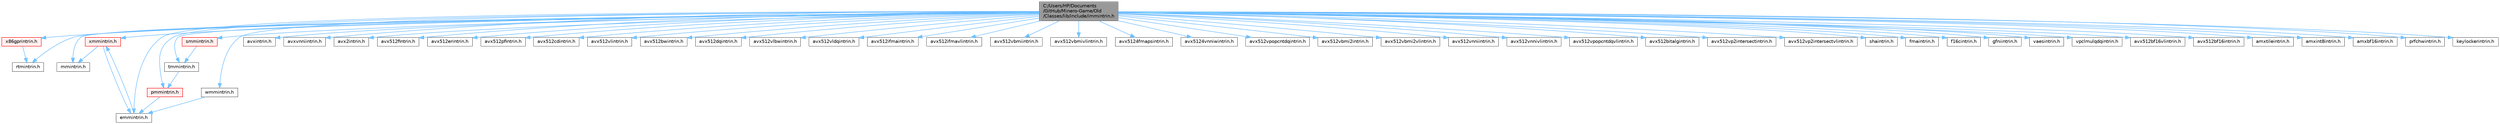 digraph "C:/Users/HP/Documents/GitHub/Minero-Game/Old/Classes/lib/include/immintrin.h"
{
 // LATEX_PDF_SIZE
  bgcolor="transparent";
  edge [fontname=Helvetica,fontsize=10,labelfontname=Helvetica,labelfontsize=10];
  node [fontname=Helvetica,fontsize=10,shape=box,height=0.2,width=0.4];
  Node1 [id="Node000001",label="C:/Users/HP/Documents\l/GitHub/Minero-Game/Old\l/Classes/lib/include/immintrin.h",height=0.2,width=0.4,color="gray40", fillcolor="grey60", style="filled", fontcolor="black",tooltip=" "];
  Node1 -> Node2 [id="edge115_Node000001_Node000002",color="steelblue1",style="solid",tooltip=" "];
  Node2 [id="Node000002",label="x86gprintrin.h",height=0.2,width=0.4,color="red", fillcolor="#FFF0F0", style="filled",URL="$_old_2_classes_2lib_2include_2x86gprintrin_8h.html",tooltip=" "];
  Node2 -> Node24 [id="edge116_Node000002_Node000024",color="steelblue1",style="solid",tooltip=" "];
  Node24 [id="Node000024",label="rtmintrin.h",height=0.2,width=0.4,color="grey40", fillcolor="white", style="filled",URL="$_old_2_classes_2lib_2include_2rtmintrin_8h.html",tooltip=" "];
  Node1 -> Node38 [id="edge117_Node000001_Node000038",color="steelblue1",style="solid",tooltip=" "];
  Node38 [id="Node000038",label="mmintrin.h",height=0.2,width=0.4,color="grey40", fillcolor="white", style="filled",URL="$_old_2_classes_2lib_2include_2mmintrin_8h.html",tooltip=" "];
  Node1 -> Node39 [id="edge118_Node000001_Node000039",color="steelblue1",style="solid",tooltip=" "];
  Node39 [id="Node000039",label="xmmintrin.h",height=0.2,width=0.4,color="red", fillcolor="#FFF0F0", style="filled",URL="$_old_2_classes_2lib_2include_2xmmintrin_8h.html",tooltip=" "];
  Node39 -> Node38 [id="edge119_Node000039_Node000038",color="steelblue1",style="solid",tooltip=" "];
  Node39 -> Node42 [id="edge120_Node000039_Node000042",color="steelblue1",style="solid",tooltip=" "];
  Node42 [id="Node000042",label="emmintrin.h",height=0.2,width=0.4,color="grey40", fillcolor="white", style="filled",URL="$_old_2_classes_2lib_2include_2emmintrin_8h.html",tooltip=" "];
  Node42 -> Node39 [id="edge121_Node000042_Node000039",color="steelblue1",style="solid",tooltip=" "];
  Node1 -> Node42 [id="edge122_Node000001_Node000042",color="steelblue1",style="solid",tooltip=" "];
  Node1 -> Node43 [id="edge123_Node000001_Node000043",color="steelblue1",style="solid",tooltip=" "];
  Node43 [id="Node000043",label="pmmintrin.h",height=0.2,width=0.4,color="red", fillcolor="#FFF0F0", style="filled",URL="$_old_2_classes_2lib_2include_2pmmintrin_8h.html",tooltip=" "];
  Node43 -> Node42 [id="edge124_Node000043_Node000042",color="steelblue1",style="solid",tooltip=" "];
  Node1 -> Node44 [id="edge125_Node000001_Node000044",color="steelblue1",style="solid",tooltip=" "];
  Node44 [id="Node000044",label="tmmintrin.h",height=0.2,width=0.4,color="grey40", fillcolor="white", style="filled",URL="$_old_2_classes_2lib_2include_2tmmintrin_8h.html",tooltip=" "];
  Node44 -> Node43 [id="edge126_Node000044_Node000043",color="steelblue1",style="solid",tooltip=" "];
  Node1 -> Node45 [id="edge127_Node000001_Node000045",color="steelblue1",style="solid",tooltip=" "];
  Node45 [id="Node000045",label="smmintrin.h",height=0.2,width=0.4,color="red", fillcolor="#FFF0F0", style="filled",URL="$_old_2_classes_2lib_2include_2smmintrin_8h.html",tooltip=" "];
  Node45 -> Node44 [id="edge128_Node000045_Node000044",color="steelblue1",style="solid",tooltip=" "];
  Node1 -> Node46 [id="edge129_Node000001_Node000046",color="steelblue1",style="solid",tooltip=" "];
  Node46 [id="Node000046",label="wmmintrin.h",height=0.2,width=0.4,color="grey40", fillcolor="white", style="filled",URL="$_old_2_classes_2lib_2include_2wmmintrin_8h.html",tooltip=" "];
  Node46 -> Node42 [id="edge130_Node000046_Node000042",color="steelblue1",style="solid",tooltip=" "];
  Node1 -> Node47 [id="edge131_Node000001_Node000047",color="steelblue1",style="solid",tooltip=" "];
  Node47 [id="Node000047",label="avxintrin.h",height=0.2,width=0.4,color="grey40", fillcolor="white", style="filled",URL="$_old_2_classes_2lib_2include_2avxintrin_8h.html",tooltip=" "];
  Node1 -> Node48 [id="edge132_Node000001_Node000048",color="steelblue1",style="solid",tooltip=" "];
  Node48 [id="Node000048",label="avxvnniintrin.h",height=0.2,width=0.4,color="grey40", fillcolor="white", style="filled",URL="$_old_2_classes_2lib_2include_2avxvnniintrin_8h.html",tooltip=" "];
  Node1 -> Node49 [id="edge133_Node000001_Node000049",color="steelblue1",style="solid",tooltip=" "];
  Node49 [id="Node000049",label="avx2intrin.h",height=0.2,width=0.4,color="grey40", fillcolor="white", style="filled",URL="$_old_2_classes_2lib_2include_2avx2intrin_8h.html",tooltip=" "];
  Node1 -> Node50 [id="edge134_Node000001_Node000050",color="steelblue1",style="solid",tooltip=" "];
  Node50 [id="Node000050",label="avx512fintrin.h",height=0.2,width=0.4,color="grey40", fillcolor="white", style="filled",URL="$_old_2_classes_2lib_2include_2avx512fintrin_8h.html",tooltip=" "];
  Node1 -> Node51 [id="edge135_Node000001_Node000051",color="steelblue1",style="solid",tooltip=" "];
  Node51 [id="Node000051",label="avx512erintrin.h",height=0.2,width=0.4,color="grey40", fillcolor="white", style="filled",URL="$_old_2_classes_2lib_2include_2avx512erintrin_8h.html",tooltip=" "];
  Node1 -> Node52 [id="edge136_Node000001_Node000052",color="steelblue1",style="solid",tooltip=" "];
  Node52 [id="Node000052",label="avx512pfintrin.h",height=0.2,width=0.4,color="grey40", fillcolor="white", style="filled",URL="$_old_2_classes_2lib_2include_2avx512pfintrin_8h.html",tooltip=" "];
  Node1 -> Node53 [id="edge137_Node000001_Node000053",color="steelblue1",style="solid",tooltip=" "];
  Node53 [id="Node000053",label="avx512cdintrin.h",height=0.2,width=0.4,color="grey40", fillcolor="white", style="filled",URL="$_old_2_classes_2lib_2include_2avx512cdintrin_8h.html",tooltip=" "];
  Node1 -> Node54 [id="edge138_Node000001_Node000054",color="steelblue1",style="solid",tooltip=" "];
  Node54 [id="Node000054",label="avx512vlintrin.h",height=0.2,width=0.4,color="grey40", fillcolor="white", style="filled",URL="$_old_2_classes_2lib_2include_2avx512vlintrin_8h.html",tooltip=" "];
  Node1 -> Node55 [id="edge139_Node000001_Node000055",color="steelblue1",style="solid",tooltip=" "];
  Node55 [id="Node000055",label="avx512bwintrin.h",height=0.2,width=0.4,color="grey40", fillcolor="white", style="filled",URL="$_old_2_classes_2lib_2include_2avx512bwintrin_8h.html",tooltip=" "];
  Node1 -> Node56 [id="edge140_Node000001_Node000056",color="steelblue1",style="solid",tooltip=" "];
  Node56 [id="Node000056",label="avx512dqintrin.h",height=0.2,width=0.4,color="grey40", fillcolor="white", style="filled",URL="$_old_2_classes_2lib_2include_2avx512dqintrin_8h.html",tooltip=" "];
  Node1 -> Node57 [id="edge141_Node000001_Node000057",color="steelblue1",style="solid",tooltip=" "];
  Node57 [id="Node000057",label="avx512vlbwintrin.h",height=0.2,width=0.4,color="grey40", fillcolor="white", style="filled",URL="$_old_2_classes_2lib_2include_2avx512vlbwintrin_8h.html",tooltip=" "];
  Node1 -> Node58 [id="edge142_Node000001_Node000058",color="steelblue1",style="solid",tooltip=" "];
  Node58 [id="Node000058",label="avx512vldqintrin.h",height=0.2,width=0.4,color="grey40", fillcolor="white", style="filled",URL="$_old_2_classes_2lib_2include_2avx512vldqintrin_8h.html",tooltip=" "];
  Node1 -> Node59 [id="edge143_Node000001_Node000059",color="steelblue1",style="solid",tooltip=" "];
  Node59 [id="Node000059",label="avx512ifmaintrin.h",height=0.2,width=0.4,color="grey40", fillcolor="white", style="filled",URL="$_old_2_classes_2lib_2include_2avx512ifmaintrin_8h.html",tooltip=" "];
  Node1 -> Node60 [id="edge144_Node000001_Node000060",color="steelblue1",style="solid",tooltip=" "];
  Node60 [id="Node000060",label="avx512ifmavlintrin.h",height=0.2,width=0.4,color="grey40", fillcolor="white", style="filled",URL="$_old_2_classes_2lib_2include_2avx512ifmavlintrin_8h.html",tooltip=" "];
  Node1 -> Node61 [id="edge145_Node000001_Node000061",color="steelblue1",style="solid",tooltip=" "];
  Node61 [id="Node000061",label="avx512vbmiintrin.h",height=0.2,width=0.4,color="grey40", fillcolor="white", style="filled",URL="$_old_2_classes_2lib_2include_2avx512vbmiintrin_8h.html",tooltip=" "];
  Node1 -> Node62 [id="edge146_Node000001_Node000062",color="steelblue1",style="solid",tooltip=" "];
  Node62 [id="Node000062",label="avx512vbmivlintrin.h",height=0.2,width=0.4,color="grey40", fillcolor="white", style="filled",URL="$_old_2_classes_2lib_2include_2avx512vbmivlintrin_8h.html",tooltip=" "];
  Node1 -> Node63 [id="edge147_Node000001_Node000063",color="steelblue1",style="solid",tooltip=" "];
  Node63 [id="Node000063",label="avx5124fmapsintrin.h",height=0.2,width=0.4,color="grey40", fillcolor="white", style="filled",URL="$_old_2_classes_2lib_2include_2avx5124fmapsintrin_8h.html",tooltip=" "];
  Node1 -> Node64 [id="edge148_Node000001_Node000064",color="steelblue1",style="solid",tooltip=" "];
  Node64 [id="Node000064",label="avx5124vnniwintrin.h",height=0.2,width=0.4,color="grey40", fillcolor="white", style="filled",URL="$_old_2_classes_2lib_2include_2avx5124vnniwintrin_8h.html",tooltip=" "];
  Node1 -> Node65 [id="edge149_Node000001_Node000065",color="steelblue1",style="solid",tooltip=" "];
  Node65 [id="Node000065",label="avx512vpopcntdqintrin.h",height=0.2,width=0.4,color="grey40", fillcolor="white", style="filled",URL="$_old_2_classes_2lib_2include_2avx512vpopcntdqintrin_8h.html",tooltip=" "];
  Node1 -> Node66 [id="edge150_Node000001_Node000066",color="steelblue1",style="solid",tooltip=" "];
  Node66 [id="Node000066",label="avx512vbmi2intrin.h",height=0.2,width=0.4,color="grey40", fillcolor="white", style="filled",URL="$_old_2_classes_2lib_2include_2avx512vbmi2intrin_8h.html",tooltip=" "];
  Node1 -> Node67 [id="edge151_Node000001_Node000067",color="steelblue1",style="solid",tooltip=" "];
  Node67 [id="Node000067",label="avx512vbmi2vlintrin.h",height=0.2,width=0.4,color="grey40", fillcolor="white", style="filled",URL="$_old_2_classes_2lib_2include_2avx512vbmi2vlintrin_8h.html",tooltip=" "];
  Node1 -> Node68 [id="edge152_Node000001_Node000068",color="steelblue1",style="solid",tooltip=" "];
  Node68 [id="Node000068",label="avx512vnniintrin.h",height=0.2,width=0.4,color="grey40", fillcolor="white", style="filled",URL="$_old_2_classes_2lib_2include_2avx512vnniintrin_8h.html",tooltip=" "];
  Node1 -> Node69 [id="edge153_Node000001_Node000069",color="steelblue1",style="solid",tooltip=" "];
  Node69 [id="Node000069",label="avx512vnnivlintrin.h",height=0.2,width=0.4,color="grey40", fillcolor="white", style="filled",URL="$_old_2_classes_2lib_2include_2avx512vnnivlintrin_8h.html",tooltip=" "];
  Node1 -> Node70 [id="edge154_Node000001_Node000070",color="steelblue1",style="solid",tooltip=" "];
  Node70 [id="Node000070",label="avx512vpopcntdqvlintrin.h",height=0.2,width=0.4,color="grey40", fillcolor="white", style="filled",URL="$_old_2_classes_2lib_2include_2avx512vpopcntdqvlintrin_8h.html",tooltip=" "];
  Node1 -> Node71 [id="edge155_Node000001_Node000071",color="steelblue1",style="solid",tooltip=" "];
  Node71 [id="Node000071",label="avx512bitalgintrin.h",height=0.2,width=0.4,color="grey40", fillcolor="white", style="filled",URL="$_old_2_classes_2lib_2include_2avx512bitalgintrin_8h.html",tooltip=" "];
  Node1 -> Node72 [id="edge156_Node000001_Node000072",color="steelblue1",style="solid",tooltip=" "];
  Node72 [id="Node000072",label="avx512vp2intersectintrin.h",height=0.2,width=0.4,color="grey40", fillcolor="white", style="filled",URL="$_old_2_classes_2lib_2include_2avx512vp2intersectintrin_8h.html",tooltip=" "];
  Node1 -> Node73 [id="edge157_Node000001_Node000073",color="steelblue1",style="solid",tooltip=" "];
  Node73 [id="Node000073",label="avx512vp2intersectvlintrin.h",height=0.2,width=0.4,color="grey40", fillcolor="white", style="filled",URL="$_old_2_classes_2lib_2include_2avx512vp2intersectvlintrin_8h.html",tooltip=" "];
  Node1 -> Node74 [id="edge158_Node000001_Node000074",color="steelblue1",style="solid",tooltip=" "];
  Node74 [id="Node000074",label="shaintrin.h",height=0.2,width=0.4,color="grey40", fillcolor="white", style="filled",URL="$_old_2_classes_2lib_2include_2shaintrin_8h.html",tooltip=" "];
  Node1 -> Node75 [id="edge159_Node000001_Node000075",color="steelblue1",style="solid",tooltip=" "];
  Node75 [id="Node000075",label="fmaintrin.h",height=0.2,width=0.4,color="grey40", fillcolor="white", style="filled",URL="$_old_2_classes_2lib_2include_2fmaintrin_8h.html",tooltip=" "];
  Node1 -> Node76 [id="edge160_Node000001_Node000076",color="steelblue1",style="solid",tooltip=" "];
  Node76 [id="Node000076",label="f16cintrin.h",height=0.2,width=0.4,color="grey40", fillcolor="white", style="filled",URL="$_old_2_classes_2lib_2include_2f16cintrin_8h.html",tooltip=" "];
  Node1 -> Node24 [id="edge161_Node000001_Node000024",color="steelblue1",style="solid",tooltip=" "];
  Node1 -> Node77 [id="edge162_Node000001_Node000077",color="steelblue1",style="solid",tooltip=" "];
  Node77 [id="Node000077",label="gfniintrin.h",height=0.2,width=0.4,color="grey40", fillcolor="white", style="filled",URL="$_old_2_classes_2lib_2include_2gfniintrin_8h.html",tooltip=" "];
  Node1 -> Node78 [id="edge163_Node000001_Node000078",color="steelblue1",style="solid",tooltip=" "];
  Node78 [id="Node000078",label="vaesintrin.h",height=0.2,width=0.4,color="grey40", fillcolor="white", style="filled",URL="$_old_2_classes_2lib_2include_2vaesintrin_8h.html",tooltip=" "];
  Node1 -> Node79 [id="edge164_Node000001_Node000079",color="steelblue1",style="solid",tooltip=" "];
  Node79 [id="Node000079",label="vpclmulqdqintrin.h",height=0.2,width=0.4,color="grey40", fillcolor="white", style="filled",URL="$_old_2_classes_2lib_2include_2vpclmulqdqintrin_8h.html",tooltip=" "];
  Node1 -> Node80 [id="edge165_Node000001_Node000080",color="steelblue1",style="solid",tooltip=" "];
  Node80 [id="Node000080",label="avx512bf16vlintrin.h",height=0.2,width=0.4,color="grey40", fillcolor="white", style="filled",URL="$_old_2_classes_2lib_2include_2avx512bf16vlintrin_8h.html",tooltip=" "];
  Node1 -> Node81 [id="edge166_Node000001_Node000081",color="steelblue1",style="solid",tooltip=" "];
  Node81 [id="Node000081",label="avx512bf16intrin.h",height=0.2,width=0.4,color="grey40", fillcolor="white", style="filled",URL="$_old_2_classes_2lib_2include_2avx512bf16intrin_8h.html",tooltip=" "];
  Node1 -> Node82 [id="edge167_Node000001_Node000082",color="steelblue1",style="solid",tooltip=" "];
  Node82 [id="Node000082",label="amxtileintrin.h",height=0.2,width=0.4,color="grey40", fillcolor="white", style="filled",URL="$_old_2_classes_2lib_2include_2amxtileintrin_8h.html",tooltip=" "];
  Node1 -> Node83 [id="edge168_Node000001_Node000083",color="steelblue1",style="solid",tooltip=" "];
  Node83 [id="Node000083",label="amxint8intrin.h",height=0.2,width=0.4,color="grey40", fillcolor="white", style="filled",URL="$_old_2_classes_2lib_2include_2amxint8intrin_8h.html",tooltip=" "];
  Node1 -> Node84 [id="edge169_Node000001_Node000084",color="steelblue1",style="solid",tooltip=" "];
  Node84 [id="Node000084",label="amxbf16intrin.h",height=0.2,width=0.4,color="grey40", fillcolor="white", style="filled",URL="$_old_2_classes_2lib_2include_2amxbf16intrin_8h.html",tooltip=" "];
  Node1 -> Node85 [id="edge170_Node000001_Node000085",color="steelblue1",style="solid",tooltip=" "];
  Node85 [id="Node000085",label="prfchwintrin.h",height=0.2,width=0.4,color="grey40", fillcolor="white", style="filled",URL="$_old_2_classes_2lib_2include_2prfchwintrin_8h.html",tooltip=" "];
  Node1 -> Node86 [id="edge171_Node000001_Node000086",color="steelblue1",style="solid",tooltip=" "];
  Node86 [id="Node000086",label="keylockerintrin.h",height=0.2,width=0.4,color="grey40", fillcolor="white", style="filled",URL="$_old_2_classes_2lib_2include_2keylockerintrin_8h.html",tooltip=" "];
}
